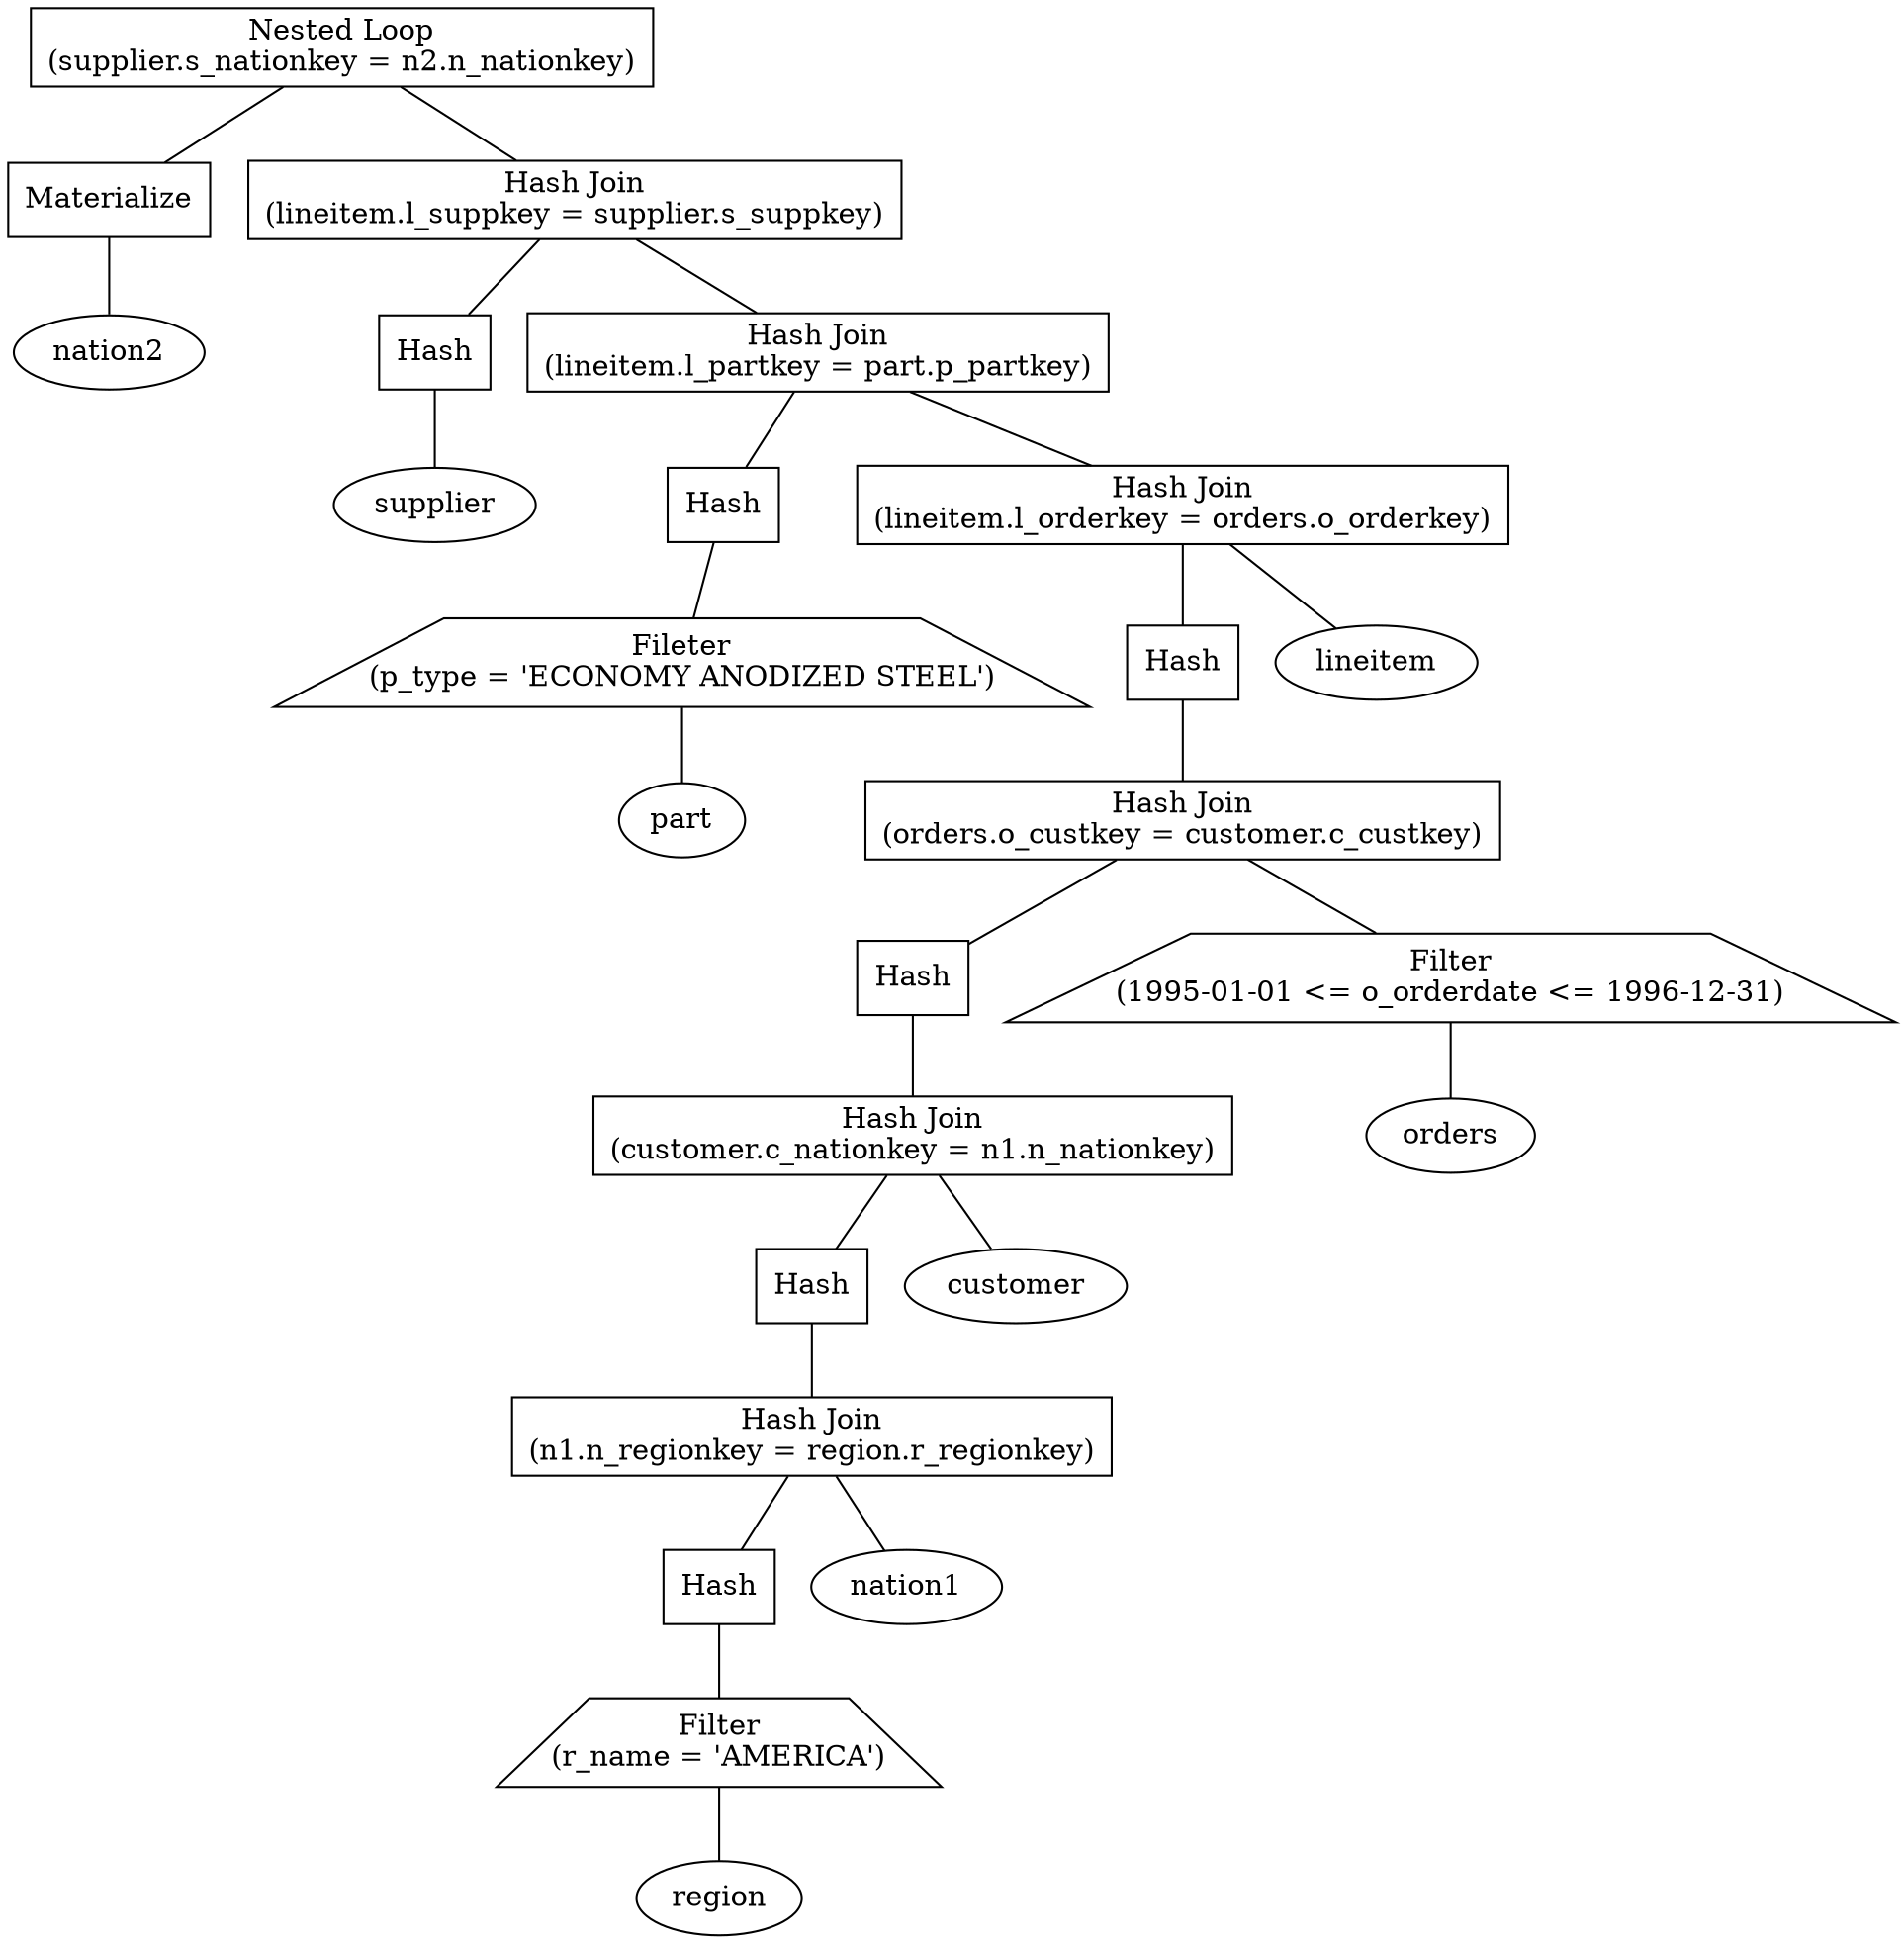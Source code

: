 graph query8core{
    ordering = out;
    Join1 [label = "Nested Loop\n(supplier.s_nationkey = n2.n_nationkey)", shape = box];
    Join2 [label = "Hash Join\n(lineitem.l_suppkey = supplier.s_suppkey)", shape = box];
    Join3 [label = "Hash Join\n(lineitem.l_partkey = part.p_partkey)", shape = box];
    Join4 [label = "Hash Join\n(lineitem.l_orderkey = orders.o_orderkey)", shape = box];
    Join5 [label = "Hash Join\n(orders.o_custkey = customer.c_custkey)", shape = box];
    Join6 [label = "Hash Join\n(customer.c_nationkey = n1.n_nationkey)", shape = box];
    Join7 [label = "Hash Join\n(n1.n_regionkey = region.r_regionkey)", shape = box];
    Filter1 [label = "Fileter\n(p_type = 'ECONOMY ANODIZED STEEL')"
             shape = trapezium, fixedsize = true, width = 5.5, height = .6];
    Filter2 [label = "Filter\n(1995-01-01 <= o_orderdate <= 1996-12-31)",
             shape = trapezium, fixedsize = true, width = 6., height = .6];
    Filter3 [label = "Filter\n(r_name = 'AMERICA')",
             shape = trapezium, fixedsize = true, width = 3., height = .6];
    Hash1 [label = "Hash", shape = box];
    Hash2 [label = "Hash", shape = box];
    Hash3 [label = "Hash", shape = box];
    Hash4 [label = "Hash", shape = box];
    Hash5 [label = "Hash", shape = box];
    Hash6 [label = "Hash", shape = box];
    Materialize1 [label = "Materialize", shape = box];

    Join1 -- Materialize1;
    Materialize1  -- nation2;
    Join1 -- Join2;
    Join2 -- Hash1 -- supplier;
    Join2 -- Join3;
    Join3 -- Hash2 -- Filter1 -- part;
    Join3 -- Join4;
    Join4 -- Hash3 -- Join5;
    Join4 -- lineitem;
    Join5 -- Hash4 -- Join6;
    Join5 -- Filter2 -- orders;
    Join6 -- Hash5 -- Join7;
    Join6 -- customer;
    Join7 -- Hash6 -- Filter3 -- region;
    Join7 -- nation1;
}
